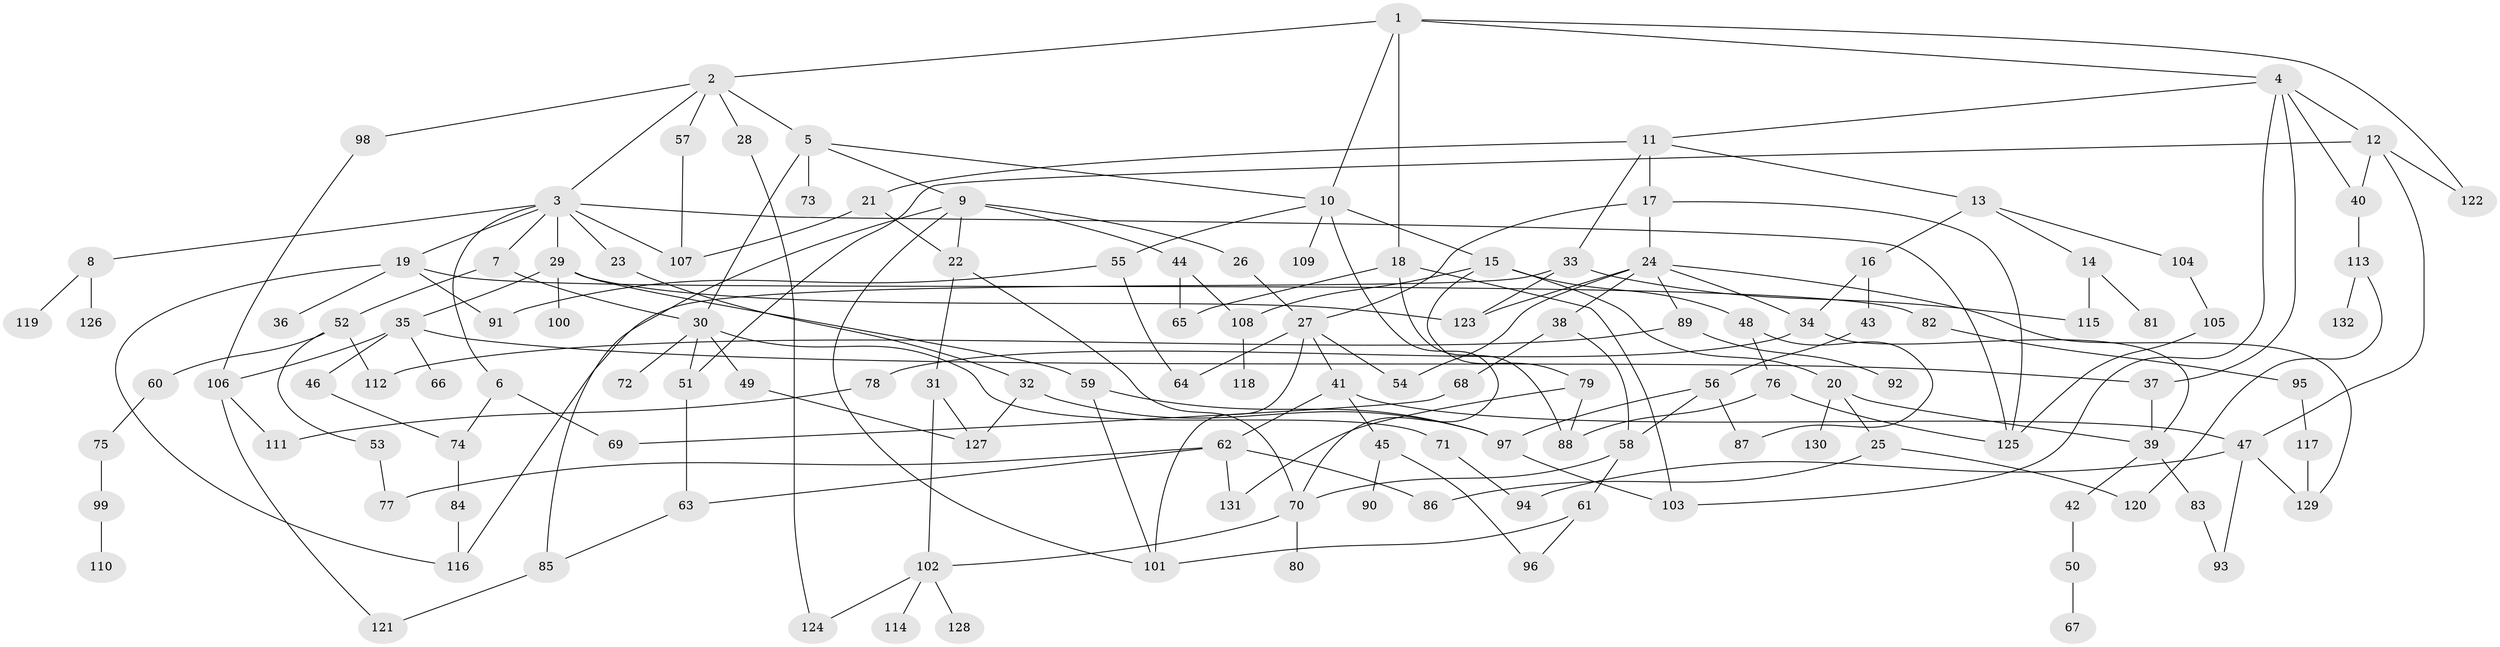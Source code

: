 // Generated by graph-tools (version 1.1) at 2025/01/03/09/25 03:01:03]
// undirected, 132 vertices, 192 edges
graph export_dot {
graph [start="1"]
  node [color=gray90,style=filled];
  1;
  2;
  3;
  4;
  5;
  6;
  7;
  8;
  9;
  10;
  11;
  12;
  13;
  14;
  15;
  16;
  17;
  18;
  19;
  20;
  21;
  22;
  23;
  24;
  25;
  26;
  27;
  28;
  29;
  30;
  31;
  32;
  33;
  34;
  35;
  36;
  37;
  38;
  39;
  40;
  41;
  42;
  43;
  44;
  45;
  46;
  47;
  48;
  49;
  50;
  51;
  52;
  53;
  54;
  55;
  56;
  57;
  58;
  59;
  60;
  61;
  62;
  63;
  64;
  65;
  66;
  67;
  68;
  69;
  70;
  71;
  72;
  73;
  74;
  75;
  76;
  77;
  78;
  79;
  80;
  81;
  82;
  83;
  84;
  85;
  86;
  87;
  88;
  89;
  90;
  91;
  92;
  93;
  94;
  95;
  96;
  97;
  98;
  99;
  100;
  101;
  102;
  103;
  104;
  105;
  106;
  107;
  108;
  109;
  110;
  111;
  112;
  113;
  114;
  115;
  116;
  117;
  118;
  119;
  120;
  121;
  122;
  123;
  124;
  125;
  126;
  127;
  128;
  129;
  130;
  131;
  132;
  1 -- 2;
  1 -- 4;
  1 -- 10;
  1 -- 18;
  1 -- 122;
  2 -- 3;
  2 -- 5;
  2 -- 28;
  2 -- 57;
  2 -- 98;
  3 -- 6;
  3 -- 7;
  3 -- 8;
  3 -- 19;
  3 -- 23;
  3 -- 29;
  3 -- 107;
  3 -- 125;
  4 -- 11;
  4 -- 12;
  4 -- 40;
  4 -- 37;
  4 -- 103;
  5 -- 9;
  5 -- 30;
  5 -- 73;
  5 -- 10;
  6 -- 69;
  6 -- 74;
  7 -- 52;
  7 -- 30;
  8 -- 119;
  8 -- 126;
  9 -- 26;
  9 -- 44;
  9 -- 85;
  9 -- 101;
  9 -- 22;
  10 -- 15;
  10 -- 55;
  10 -- 109;
  10 -- 70;
  11 -- 13;
  11 -- 17;
  11 -- 21;
  11 -- 33;
  12 -- 47;
  12 -- 51;
  12 -- 40;
  12 -- 122;
  13 -- 14;
  13 -- 16;
  13 -- 104;
  14 -- 81;
  14 -- 115;
  15 -- 20;
  15 -- 48;
  15 -- 79;
  15 -- 108;
  16 -- 34;
  16 -- 43;
  17 -- 24;
  17 -- 27;
  17 -- 125;
  18 -- 103;
  18 -- 65;
  18 -- 88;
  19 -- 36;
  19 -- 82;
  19 -- 116;
  19 -- 91;
  20 -- 25;
  20 -- 130;
  20 -- 39;
  21 -- 22;
  21 -- 107;
  22 -- 31;
  22 -- 70;
  23 -- 32;
  24 -- 38;
  24 -- 89;
  24 -- 129;
  24 -- 54;
  24 -- 34;
  24 -- 123;
  25 -- 86;
  25 -- 120;
  26 -- 27;
  27 -- 41;
  27 -- 54;
  27 -- 64;
  27 -- 101;
  28 -- 124;
  29 -- 35;
  29 -- 59;
  29 -- 100;
  29 -- 123;
  30 -- 49;
  30 -- 51;
  30 -- 71;
  30 -- 72;
  31 -- 102;
  31 -- 127;
  32 -- 127;
  32 -- 97;
  33 -- 115;
  33 -- 116;
  33 -- 123;
  34 -- 78;
  34 -- 39;
  35 -- 37;
  35 -- 46;
  35 -- 66;
  35 -- 106;
  37 -- 39;
  38 -- 58;
  38 -- 68;
  39 -- 42;
  39 -- 83;
  40 -- 113;
  41 -- 45;
  41 -- 47;
  41 -- 62;
  42 -- 50;
  43 -- 56;
  44 -- 65;
  44 -- 108;
  45 -- 90;
  45 -- 96;
  46 -- 74;
  47 -- 93;
  47 -- 94;
  47 -- 129;
  48 -- 76;
  48 -- 87;
  49 -- 127;
  50 -- 67;
  51 -- 63;
  52 -- 53;
  52 -- 60;
  52 -- 112;
  53 -- 77;
  55 -- 91;
  55 -- 64;
  56 -- 87;
  56 -- 97;
  56 -- 58;
  57 -- 107;
  58 -- 61;
  58 -- 70;
  59 -- 101;
  59 -- 97;
  60 -- 75;
  61 -- 101;
  61 -- 96;
  62 -- 63;
  62 -- 86;
  62 -- 131;
  62 -- 77;
  63 -- 85;
  68 -- 69;
  70 -- 80;
  70 -- 102;
  71 -- 94;
  74 -- 84;
  75 -- 99;
  76 -- 88;
  76 -- 125;
  78 -- 111;
  79 -- 131;
  79 -- 88;
  82 -- 95;
  83 -- 93;
  84 -- 116;
  85 -- 121;
  89 -- 92;
  89 -- 112;
  95 -- 117;
  97 -- 103;
  98 -- 106;
  99 -- 110;
  102 -- 114;
  102 -- 124;
  102 -- 128;
  104 -- 105;
  105 -- 125;
  106 -- 121;
  106 -- 111;
  108 -- 118;
  113 -- 120;
  113 -- 132;
  117 -- 129;
}
